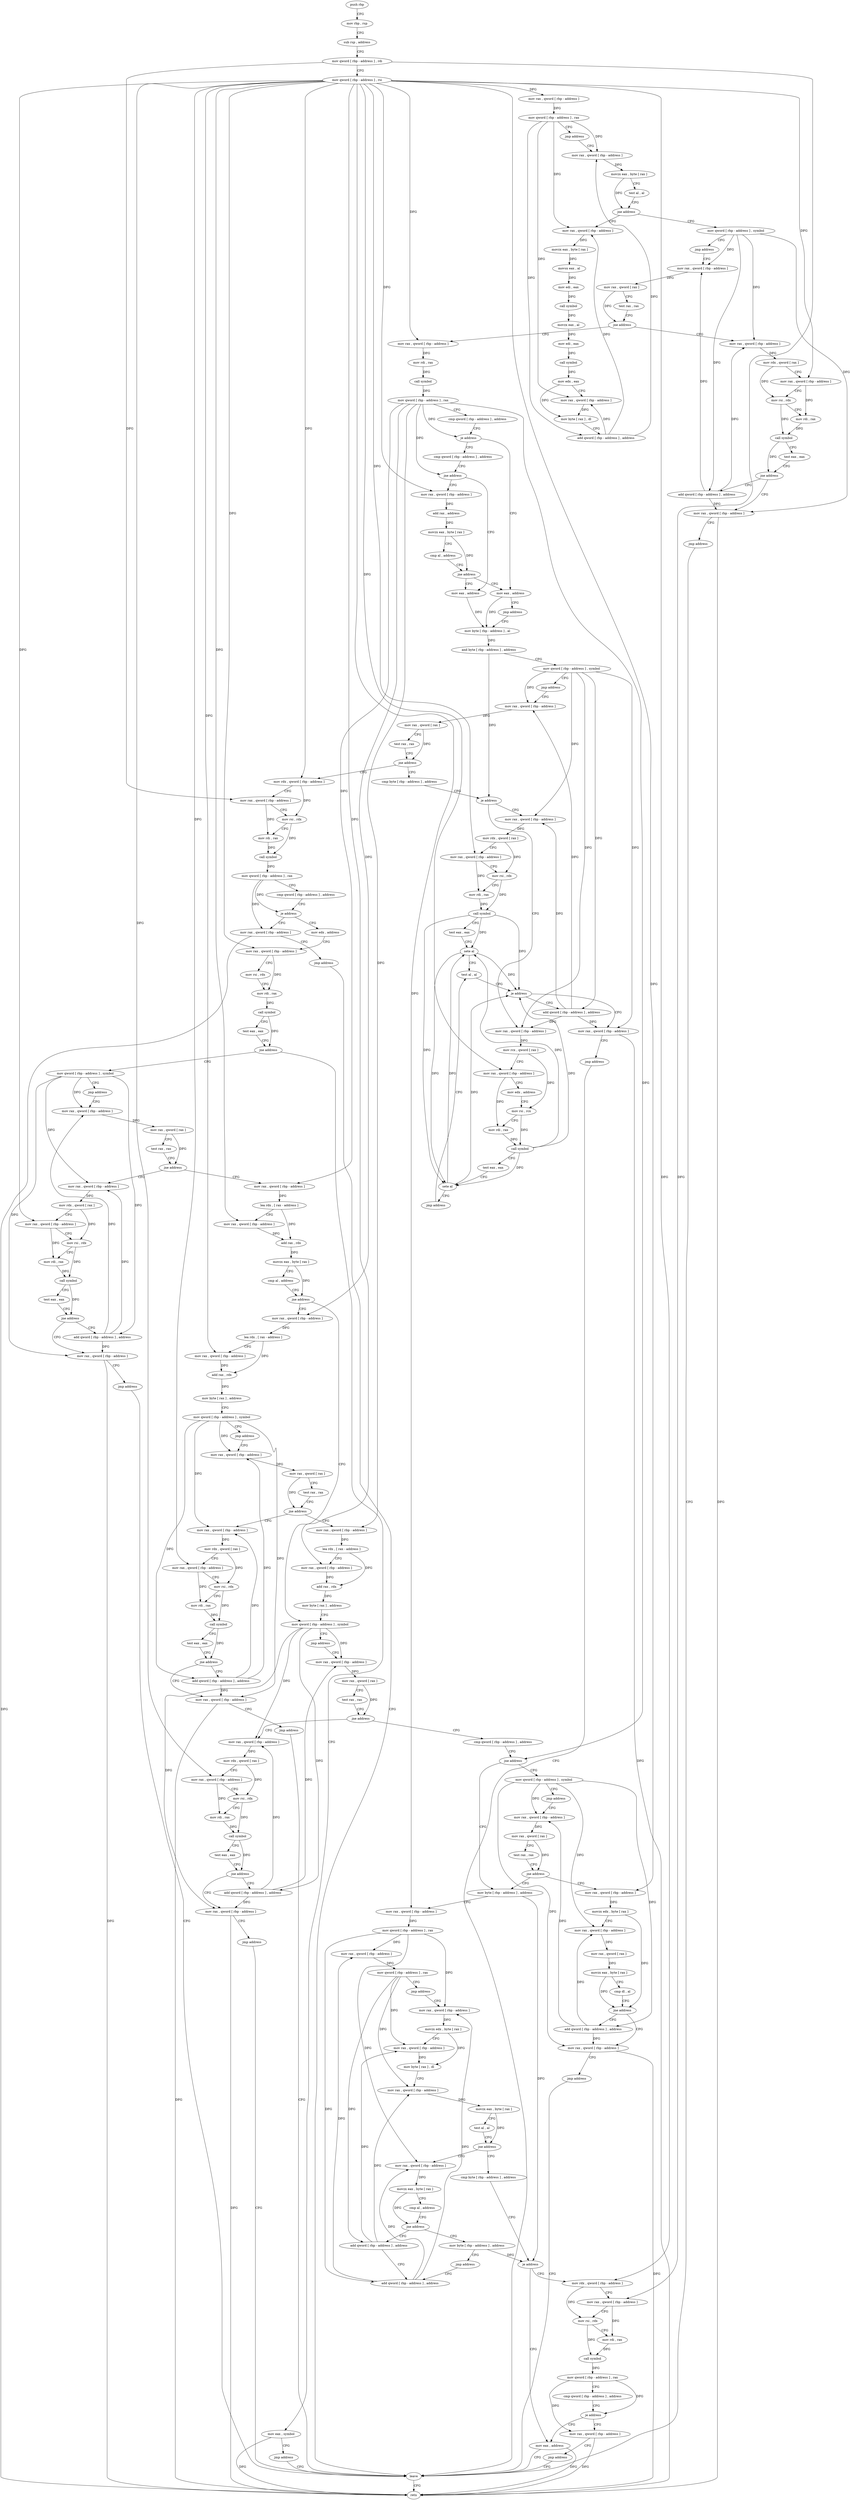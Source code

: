 digraph "func" {
"4343209" [label = "push rbp" ]
"4343210" [label = "mov rbp , rsp" ]
"4343213" [label = "sub rsp , address" ]
"4343217" [label = "mov qword [ rbp - address ] , rdi" ]
"4343221" [label = "mov qword [ rbp - address ] , rsi" ]
"4343225" [label = "mov rax , qword [ rbp - address ]" ]
"4343229" [label = "mov qword [ rbp - address ] , rax" ]
"4343233" [label = "jmp address" ]
"4343275" [label = "mov rax , qword [ rbp - address ]" ]
"4343279" [label = "movzx eax , byte [ rax ]" ]
"4343282" [label = "test al , al" ]
"4343284" [label = "jne address" ]
"4343235" [label = "mov rax , qword [ rbp - address ]" ]
"4343286" [label = "mov qword [ rbp - address ] , symbol" ]
"4343239" [label = "movzx eax , byte [ rax ]" ]
"4343242" [label = "movsx eax , al" ]
"4343245" [label = "mov edi , eax" ]
"4343247" [label = "call symbol" ]
"4343252" [label = "movzx eax , al" ]
"4343255" [label = "mov edi , eax" ]
"4343257" [label = "call symbol" ]
"4343262" [label = "mov edx , eax" ]
"4343264" [label = "mov rax , qword [ rbp - address ]" ]
"4343268" [label = "mov byte [ rax ] , dl" ]
"4343270" [label = "add qword [ rbp - address ] , address" ]
"4343294" [label = "jmp address" ]
"4343336" [label = "mov rax , qword [ rbp - address ]" ]
"4343340" [label = "mov rax , qword [ rax ]" ]
"4343343" [label = "test rax , rax" ]
"4343346" [label = "jne address" ]
"4343296" [label = "mov rax , qword [ rbp - address ]" ]
"4343348" [label = "mov rax , qword [ rbp - address ]" ]
"4343300" [label = "mov rdx , qword [ rax ]" ]
"4343303" [label = "mov rax , qword [ rbp - address ]" ]
"4343307" [label = "mov rsi , rdx" ]
"4343310" [label = "mov rdi , rax" ]
"4343313" [label = "call symbol" ]
"4343318" [label = "test eax , eax" ]
"4343320" [label = "jne address" ]
"4343331" [label = "add qword [ rbp - address ] , address" ]
"4343322" [label = "mov rax , qword [ rbp - address ]" ]
"4343352" [label = "mov rdi , rax" ]
"4343355" [label = "call symbol" ]
"4343360" [label = "mov qword [ rbp - address ] , rax" ]
"4343364" [label = "cmp qword [ rbp - address ] , address" ]
"4343369" [label = "je address" ]
"4343393" [label = "mov eax , address" ]
"4343371" [label = "cmp qword [ rbp - address ] , address" ]
"4343326" [label = "jmp address" ]
"4344020" [label = "leave" ]
"4343398" [label = "jmp address" ]
"4343405" [label = "mov byte [ rbp - address ] , al" ]
"4343376" [label = "jne address" ]
"4343400" [label = "mov eax , address" ]
"4343378" [label = "mov rax , qword [ rbp - address ]" ]
"4344021" [label = "retn" ]
"4343408" [label = "and byte [ rbp - address ] , address" ]
"4343412" [label = "mov qword [ rbp - address ] , symbol" ]
"4343420" [label = "jmp address" ]
"4343507" [label = "mov rax , qword [ rbp - address ]" ]
"4343382" [label = "add rax , address" ]
"4343386" [label = "movzx eax , byte [ rax ]" ]
"4343389" [label = "cmp al , address" ]
"4343391" [label = "jne address" ]
"4343511" [label = "mov rax , qword [ rax ]" ]
"4343514" [label = "test rax , rax" ]
"4343517" [label = "jne address" ]
"4343422" [label = "cmp byte [ rbp - address ] , address" ]
"4343519" [label = "mov rdx , qword [ rbp - address ]" ]
"4343426" [label = "je address" ]
"4343462" [label = "mov rax , qword [ rbp - address ]" ]
"4343428" [label = "mov rax , qword [ rbp - address ]" ]
"4343523" [label = "mov rax , qword [ rbp - address ]" ]
"4343527" [label = "mov rsi , rdx" ]
"4343530" [label = "mov rdi , rax" ]
"4343533" [label = "call symbol" ]
"4343538" [label = "mov qword [ rbp - address ] , rax" ]
"4343542" [label = "cmp qword [ rbp - address ] , address" ]
"4343547" [label = "je address" ]
"4343558" [label = "mov edx , address" ]
"4343549" [label = "mov rax , qword [ rbp - address ]" ]
"4343466" [label = "mov rdx , qword [ rax ]" ]
"4343469" [label = "mov rax , qword [ rbp - address ]" ]
"4343473" [label = "mov rsi , rdx" ]
"4343476" [label = "mov rdi , rax" ]
"4343479" [label = "call symbol" ]
"4343484" [label = "test eax , eax" ]
"4343486" [label = "sete al" ]
"4343489" [label = "test al , al" ]
"4343432" [label = "mov rcx , qword [ rax ]" ]
"4343435" [label = "mov rax , qword [ rbp - address ]" ]
"4343439" [label = "mov edx , address" ]
"4343444" [label = "mov rsi , rcx" ]
"4343447" [label = "mov rdi , rax" ]
"4343450" [label = "call symbol" ]
"4343455" [label = "test eax , eax" ]
"4343457" [label = "sete al" ]
"4343460" [label = "jmp address" ]
"4343563" [label = "mov rax , qword [ rbp - address ]" ]
"4343567" [label = "mov rsi , rdx" ]
"4343570" [label = "mov rdi , rax" ]
"4343573" [label = "call symbol" ]
"4343578" [label = "test eax , eax" ]
"4343580" [label = "jne address" ]
"4343592" [label = "mov qword [ rbp - address ] , symbol" ]
"4343582" [label = "mov eax , symbol" ]
"4343553" [label = "jmp address" ]
"4343502" [label = "add qword [ rbp - address ] , address" ]
"4343493" [label = "mov rax , qword [ rbp - address ]" ]
"4343497" [label = "jmp address" ]
"4343491" [label = "je address" ]
"4343600" [label = "jmp address" ]
"4343642" [label = "mov rax , qword [ rbp - address ]" ]
"4343587" [label = "jmp address" ]
"4343646" [label = "mov rax , qword [ rax ]" ]
"4343649" [label = "test rax , rax" ]
"4343652" [label = "jne address" ]
"4343602" [label = "mov rax , qword [ rbp - address ]" ]
"4343654" [label = "mov rax , qword [ rbp - address ]" ]
"4343606" [label = "mov rdx , qword [ rax ]" ]
"4343609" [label = "mov rax , qword [ rbp - address ]" ]
"4343613" [label = "mov rsi , rdx" ]
"4343616" [label = "mov rdi , rax" ]
"4343619" [label = "call symbol" ]
"4343624" [label = "test eax , eax" ]
"4343626" [label = "jne address" ]
"4343637" [label = "add qword [ rbp - address ] , address" ]
"4343628" [label = "mov rax , qword [ rbp - address ]" ]
"4343658" [label = "lea rdx , [ rax - address ]" ]
"4343662" [label = "mov rax , qword [ rbp - address ]" ]
"4343666" [label = "add rax , rdx" ]
"4343669" [label = "movzx eax , byte [ rax ]" ]
"4343672" [label = "cmp al , address" ]
"4343674" [label = "jne address" ]
"4343774" [label = "mov qword [ rbp - address ] , symbol" ]
"4343676" [label = "mov rax , qword [ rbp - address ]" ]
"4343632" [label = "jmp address" ]
"4343782" [label = "jmp address" ]
"4343824" [label = "mov rax , qword [ rbp - address ]" ]
"4343680" [label = "lea rdx , [ rax - address ]" ]
"4343684" [label = "mov rax , qword [ rbp - address ]" ]
"4343688" [label = "add rax , rdx" ]
"4343691" [label = "mov byte [ rax ] , address" ]
"4343694" [label = "mov qword [ rbp - address ] , symbol" ]
"4343702" [label = "jmp address" ]
"4343744" [label = "mov rax , qword [ rbp - address ]" ]
"4343828" [label = "mov rax , qword [ rax ]" ]
"4343831" [label = "test rax , rax" ]
"4343834" [label = "jne address" ]
"4343784" [label = "mov rax , qword [ rbp - address ]" ]
"4343836" [label = "cmp qword [ rbp - address ] , address" ]
"4343748" [label = "mov rax , qword [ rax ]" ]
"4343751" [label = "test rax , rax" ]
"4343754" [label = "jne address" ]
"4343704" [label = "mov rax , qword [ rbp - address ]" ]
"4343756" [label = "mov rax , qword [ rbp - address ]" ]
"4343788" [label = "mov rdx , qword [ rax ]" ]
"4343791" [label = "mov rax , qword [ rbp - address ]" ]
"4343795" [label = "mov rsi , rdx" ]
"4343798" [label = "mov rdi , rax" ]
"4343801" [label = "call symbol" ]
"4343806" [label = "test eax , eax" ]
"4343808" [label = "jne address" ]
"4343819" [label = "add qword [ rbp - address ] , address" ]
"4343810" [label = "mov rax , qword [ rbp - address ]" ]
"4343841" [label = "jne address" ]
"4343900" [label = "mov byte [ rbp - address ] , address" ]
"4343843" [label = "mov qword [ rbp - address ] , symbol" ]
"4343708" [label = "mov rdx , qword [ rax ]" ]
"4343711" [label = "mov rax , qword [ rbp - address ]" ]
"4343715" [label = "mov rsi , rdx" ]
"4343718" [label = "mov rdi , rax" ]
"4343721" [label = "call symbol" ]
"4343726" [label = "test eax , eax" ]
"4343728" [label = "jne address" ]
"4343739" [label = "add qword [ rbp - address ] , address" ]
"4343730" [label = "mov rax , qword [ rbp - address ]" ]
"4343760" [label = "lea rdx , [ rax - address ]" ]
"4343764" [label = "mov rax , qword [ rbp - address ]" ]
"4343768" [label = "add rax , rdx" ]
"4343771" [label = "mov byte [ rax ] , address" ]
"4343814" [label = "jmp address" ]
"4343904" [label = "mov rax , qword [ rbp - address ]" ]
"4343908" [label = "mov qword [ rbp - address ] , rax" ]
"4343912" [label = "mov rax , qword [ rbp - address ]" ]
"4343916" [label = "mov qword [ rbp - address ] , rax" ]
"4343920" [label = "jmp address" ]
"4343949" [label = "mov rax , qword [ rbp - address ]" ]
"4343851" [label = "jmp address" ]
"4343888" [label = "mov rax , qword [ rbp - address ]" ]
"4343734" [label = "jmp address" ]
"4343953" [label = "movzx edx , byte [ rax ]" ]
"4343956" [label = "mov rax , qword [ rbp - address ]" ]
"4343960" [label = "mov byte [ rax ] , dl" ]
"4343962" [label = "mov rax , qword [ rbp - address ]" ]
"4343966" [label = "movzx eax , byte [ rax ]" ]
"4343969" [label = "test al , al" ]
"4343971" [label = "jne address" ]
"4343922" [label = "mov rax , qword [ rbp - address ]" ]
"4343973" [label = "cmp byte [ rbp - address ] , address" ]
"4343892" [label = "mov rax , qword [ rax ]" ]
"4343895" [label = "test rax , rax" ]
"4343898" [label = "jne address" ]
"4343853" [label = "mov rax , qword [ rbp - address ]" ]
"4343926" [label = "movzx eax , byte [ rax ]" ]
"4343929" [label = "cmp al , address" ]
"4343931" [label = "jne address" ]
"4343939" [label = "add qword [ rbp - address ] , address" ]
"4343933" [label = "mov byte [ rbp - address ] , address" ]
"4343977" [label = "je address" ]
"4344015" [label = "mov eax , address" ]
"4343979" [label = "mov rdx , qword [ rbp - address ]" ]
"4343857" [label = "movzx edx , byte [ rax ]" ]
"4343860" [label = "mov rax , qword [ rbp - address ]" ]
"4343864" [label = "mov rax , qword [ rax ]" ]
"4343867" [label = "movzx eax , byte [ rax ]" ]
"4343870" [label = "cmp dl , al" ]
"4343872" [label = "jne address" ]
"4343883" [label = "add qword [ rbp - address ] , address" ]
"4343874" [label = "mov rax , qword [ rbp - address ]" ]
"4343944" [label = "add qword [ rbp - address ] , address" ]
"4343937" [label = "jmp address" ]
"4343983" [label = "mov rax , qword [ rbp - address ]" ]
"4343987" [label = "mov rsi , rdx" ]
"4343990" [label = "mov rdi , rax" ]
"4343993" [label = "call symbol" ]
"4343998" [label = "mov qword [ rbp - address ] , rax" ]
"4344002" [label = "cmp qword [ rbp - address ] , address" ]
"4344007" [label = "je address" ]
"4344009" [label = "mov rax , qword [ rbp - address ]" ]
"4343878" [label = "jmp address" ]
"4344013" [label = "jmp address" ]
"4343209" -> "4343210" [ label = "CFG" ]
"4343210" -> "4343213" [ label = "CFG" ]
"4343213" -> "4343217" [ label = "CFG" ]
"4343217" -> "4343221" [ label = "CFG" ]
"4343217" -> "4343523" [ label = "DFG" ]
"4343217" -> "4343983" [ label = "DFG" ]
"4343221" -> "4343225" [ label = "DFG" ]
"4343221" -> "4343303" [ label = "DFG" ]
"4343221" -> "4343348" [ label = "DFG" ]
"4343221" -> "4343378" [ label = "DFG" ]
"4343221" -> "4343519" [ label = "DFG" ]
"4343221" -> "4343469" [ label = "DFG" ]
"4343221" -> "4343435" [ label = "DFG" ]
"4343221" -> "4343563" [ label = "DFG" ]
"4343221" -> "4343609" [ label = "DFG" ]
"4343221" -> "4343662" [ label = "DFG" ]
"4343221" -> "4343684" [ label = "DFG" ]
"4343221" -> "4343791" [ label = "DFG" ]
"4343221" -> "4343711" [ label = "DFG" ]
"4343221" -> "4343764" [ label = "DFG" ]
"4343221" -> "4343904" [ label = "DFG" ]
"4343221" -> "4343853" [ label = "DFG" ]
"4343221" -> "4343979" [ label = "DFG" ]
"4343225" -> "4343229" [ label = "DFG" ]
"4343229" -> "4343233" [ label = "CFG" ]
"4343229" -> "4343275" [ label = "DFG" ]
"4343229" -> "4343235" [ label = "DFG" ]
"4343229" -> "4343264" [ label = "DFG" ]
"4343229" -> "4343270" [ label = "DFG" ]
"4343233" -> "4343275" [ label = "CFG" ]
"4343275" -> "4343279" [ label = "DFG" ]
"4343279" -> "4343282" [ label = "CFG" ]
"4343279" -> "4343284" [ label = "DFG" ]
"4343282" -> "4343284" [ label = "CFG" ]
"4343284" -> "4343235" [ label = "CFG" ]
"4343284" -> "4343286" [ label = "CFG" ]
"4343235" -> "4343239" [ label = "DFG" ]
"4343286" -> "4343294" [ label = "CFG" ]
"4343286" -> "4343336" [ label = "DFG" ]
"4343286" -> "4343296" [ label = "DFG" ]
"4343286" -> "4343331" [ label = "DFG" ]
"4343286" -> "4343322" [ label = "DFG" ]
"4343239" -> "4343242" [ label = "DFG" ]
"4343242" -> "4343245" [ label = "DFG" ]
"4343245" -> "4343247" [ label = "DFG" ]
"4343247" -> "4343252" [ label = "DFG" ]
"4343252" -> "4343255" [ label = "DFG" ]
"4343255" -> "4343257" [ label = "DFG" ]
"4343257" -> "4343262" [ label = "DFG" ]
"4343262" -> "4343264" [ label = "CFG" ]
"4343262" -> "4343268" [ label = "DFG" ]
"4343264" -> "4343268" [ label = "DFG" ]
"4343268" -> "4343270" [ label = "CFG" ]
"4343270" -> "4343275" [ label = "DFG" ]
"4343270" -> "4343235" [ label = "DFG" ]
"4343270" -> "4343264" [ label = "DFG" ]
"4343294" -> "4343336" [ label = "CFG" ]
"4343336" -> "4343340" [ label = "DFG" ]
"4343340" -> "4343343" [ label = "CFG" ]
"4343340" -> "4343346" [ label = "DFG" ]
"4343343" -> "4343346" [ label = "CFG" ]
"4343346" -> "4343296" [ label = "CFG" ]
"4343346" -> "4343348" [ label = "CFG" ]
"4343296" -> "4343300" [ label = "DFG" ]
"4343348" -> "4343352" [ label = "DFG" ]
"4343300" -> "4343303" [ label = "CFG" ]
"4343300" -> "4343307" [ label = "DFG" ]
"4343303" -> "4343307" [ label = "CFG" ]
"4343303" -> "4343310" [ label = "DFG" ]
"4343307" -> "4343310" [ label = "CFG" ]
"4343307" -> "4343313" [ label = "DFG" ]
"4343310" -> "4343313" [ label = "DFG" ]
"4343313" -> "4343318" [ label = "CFG" ]
"4343313" -> "4343320" [ label = "DFG" ]
"4343318" -> "4343320" [ label = "CFG" ]
"4343320" -> "4343331" [ label = "CFG" ]
"4343320" -> "4343322" [ label = "CFG" ]
"4343331" -> "4343336" [ label = "DFG" ]
"4343331" -> "4343296" [ label = "DFG" ]
"4343331" -> "4343322" [ label = "DFG" ]
"4343322" -> "4343326" [ label = "CFG" ]
"4343322" -> "4344021" [ label = "DFG" ]
"4343352" -> "4343355" [ label = "DFG" ]
"4343355" -> "4343360" [ label = "DFG" ]
"4343360" -> "4343364" [ label = "CFG" ]
"4343360" -> "4343369" [ label = "DFG" ]
"4343360" -> "4343376" [ label = "DFG" ]
"4343360" -> "4343654" [ label = "DFG" ]
"4343360" -> "4343676" [ label = "DFG" ]
"4343360" -> "4343841" [ label = "DFG" ]
"4343360" -> "4343756" [ label = "DFG" ]
"4343364" -> "4343369" [ label = "CFG" ]
"4343369" -> "4343393" [ label = "CFG" ]
"4343369" -> "4343371" [ label = "CFG" ]
"4343393" -> "4343398" [ label = "CFG" ]
"4343393" -> "4343405" [ label = "DFG" ]
"4343371" -> "4343376" [ label = "CFG" ]
"4343326" -> "4344020" [ label = "CFG" ]
"4344020" -> "4344021" [ label = "CFG" ]
"4343398" -> "4343405" [ label = "CFG" ]
"4343405" -> "4343408" [ label = "DFG" ]
"4343376" -> "4343400" [ label = "CFG" ]
"4343376" -> "4343378" [ label = "CFG" ]
"4343400" -> "4343405" [ label = "DFG" ]
"4343378" -> "4343382" [ label = "DFG" ]
"4343408" -> "4343412" [ label = "CFG" ]
"4343408" -> "4343426" [ label = "DFG" ]
"4343412" -> "4343420" [ label = "CFG" ]
"4343412" -> "4343507" [ label = "DFG" ]
"4343412" -> "4343462" [ label = "DFG" ]
"4343412" -> "4343428" [ label = "DFG" ]
"4343412" -> "4343502" [ label = "DFG" ]
"4343412" -> "4343493" [ label = "DFG" ]
"4343420" -> "4343507" [ label = "CFG" ]
"4343507" -> "4343511" [ label = "DFG" ]
"4343382" -> "4343386" [ label = "DFG" ]
"4343386" -> "4343389" [ label = "CFG" ]
"4343386" -> "4343391" [ label = "DFG" ]
"4343389" -> "4343391" [ label = "CFG" ]
"4343391" -> "4343400" [ label = "CFG" ]
"4343391" -> "4343393" [ label = "CFG" ]
"4343511" -> "4343514" [ label = "CFG" ]
"4343511" -> "4343517" [ label = "DFG" ]
"4343514" -> "4343517" [ label = "CFG" ]
"4343517" -> "4343422" [ label = "CFG" ]
"4343517" -> "4343519" [ label = "CFG" ]
"4343422" -> "4343426" [ label = "CFG" ]
"4343519" -> "4343523" [ label = "CFG" ]
"4343519" -> "4343527" [ label = "DFG" ]
"4343426" -> "4343462" [ label = "CFG" ]
"4343426" -> "4343428" [ label = "CFG" ]
"4343462" -> "4343466" [ label = "DFG" ]
"4343428" -> "4343432" [ label = "DFG" ]
"4343523" -> "4343527" [ label = "CFG" ]
"4343523" -> "4343530" [ label = "DFG" ]
"4343527" -> "4343530" [ label = "CFG" ]
"4343527" -> "4343533" [ label = "DFG" ]
"4343530" -> "4343533" [ label = "DFG" ]
"4343533" -> "4343538" [ label = "DFG" ]
"4343538" -> "4343542" [ label = "CFG" ]
"4343538" -> "4343547" [ label = "DFG" ]
"4343538" -> "4343549" [ label = "DFG" ]
"4343542" -> "4343547" [ label = "CFG" ]
"4343547" -> "4343558" [ label = "CFG" ]
"4343547" -> "4343549" [ label = "CFG" ]
"4343558" -> "4343563" [ label = "CFG" ]
"4343549" -> "4343553" [ label = "CFG" ]
"4343549" -> "4344021" [ label = "DFG" ]
"4343466" -> "4343469" [ label = "CFG" ]
"4343466" -> "4343473" [ label = "DFG" ]
"4343469" -> "4343473" [ label = "CFG" ]
"4343469" -> "4343476" [ label = "DFG" ]
"4343473" -> "4343476" [ label = "CFG" ]
"4343473" -> "4343479" [ label = "DFG" ]
"4343476" -> "4343479" [ label = "DFG" ]
"4343479" -> "4343484" [ label = "CFG" ]
"4343479" -> "4343486" [ label = "DFG" ]
"4343479" -> "4343457" [ label = "DFG" ]
"4343479" -> "4343491" [ label = "DFG" ]
"4343484" -> "4343486" [ label = "CFG" ]
"4343486" -> "4343489" [ label = "CFG" ]
"4343486" -> "4343457" [ label = "DFG" ]
"4343486" -> "4343491" [ label = "DFG" ]
"4343489" -> "4343491" [ label = "CFG" ]
"4343432" -> "4343435" [ label = "CFG" ]
"4343432" -> "4343444" [ label = "DFG" ]
"4343435" -> "4343439" [ label = "CFG" ]
"4343435" -> "4343447" [ label = "DFG" ]
"4343439" -> "4343444" [ label = "CFG" ]
"4343444" -> "4343447" [ label = "CFG" ]
"4343444" -> "4343450" [ label = "DFG" ]
"4343447" -> "4343450" [ label = "DFG" ]
"4343450" -> "4343455" [ label = "CFG" ]
"4343450" -> "4343486" [ label = "DFG" ]
"4343450" -> "4343457" [ label = "DFG" ]
"4343450" -> "4343491" [ label = "DFG" ]
"4343455" -> "4343457" [ label = "CFG" ]
"4343457" -> "4343460" [ label = "CFG" ]
"4343457" -> "4343486" [ label = "DFG" ]
"4343457" -> "4343491" [ label = "DFG" ]
"4343460" -> "4343489" [ label = "CFG" ]
"4343563" -> "4343567" [ label = "CFG" ]
"4343563" -> "4343570" [ label = "DFG" ]
"4343567" -> "4343570" [ label = "CFG" ]
"4343570" -> "4343573" [ label = "DFG" ]
"4343573" -> "4343578" [ label = "CFG" ]
"4343573" -> "4343580" [ label = "DFG" ]
"4343578" -> "4343580" [ label = "CFG" ]
"4343580" -> "4343592" [ label = "CFG" ]
"4343580" -> "4343582" [ label = "CFG" ]
"4343592" -> "4343600" [ label = "CFG" ]
"4343592" -> "4343642" [ label = "DFG" ]
"4343592" -> "4343602" [ label = "DFG" ]
"4343592" -> "4343637" [ label = "DFG" ]
"4343592" -> "4343628" [ label = "DFG" ]
"4343582" -> "4343587" [ label = "CFG" ]
"4343582" -> "4344021" [ label = "DFG" ]
"4343553" -> "4344020" [ label = "CFG" ]
"4343502" -> "4343507" [ label = "DFG" ]
"4343502" -> "4343462" [ label = "DFG" ]
"4343502" -> "4343428" [ label = "DFG" ]
"4343502" -> "4343493" [ label = "DFG" ]
"4343493" -> "4343497" [ label = "CFG" ]
"4343493" -> "4344021" [ label = "DFG" ]
"4343497" -> "4344020" [ label = "CFG" ]
"4343491" -> "4343502" [ label = "CFG" ]
"4343491" -> "4343493" [ label = "CFG" ]
"4343600" -> "4343642" [ label = "CFG" ]
"4343642" -> "4343646" [ label = "DFG" ]
"4343587" -> "4344020" [ label = "CFG" ]
"4343646" -> "4343649" [ label = "CFG" ]
"4343646" -> "4343652" [ label = "DFG" ]
"4343649" -> "4343652" [ label = "CFG" ]
"4343652" -> "4343602" [ label = "CFG" ]
"4343652" -> "4343654" [ label = "CFG" ]
"4343602" -> "4343606" [ label = "DFG" ]
"4343654" -> "4343658" [ label = "DFG" ]
"4343606" -> "4343609" [ label = "CFG" ]
"4343606" -> "4343613" [ label = "DFG" ]
"4343609" -> "4343613" [ label = "CFG" ]
"4343609" -> "4343616" [ label = "DFG" ]
"4343613" -> "4343616" [ label = "CFG" ]
"4343613" -> "4343619" [ label = "DFG" ]
"4343616" -> "4343619" [ label = "DFG" ]
"4343619" -> "4343624" [ label = "CFG" ]
"4343619" -> "4343626" [ label = "DFG" ]
"4343624" -> "4343626" [ label = "CFG" ]
"4343626" -> "4343637" [ label = "CFG" ]
"4343626" -> "4343628" [ label = "CFG" ]
"4343637" -> "4343642" [ label = "DFG" ]
"4343637" -> "4343602" [ label = "DFG" ]
"4343637" -> "4343628" [ label = "DFG" ]
"4343628" -> "4343632" [ label = "CFG" ]
"4343628" -> "4344021" [ label = "DFG" ]
"4343658" -> "4343662" [ label = "CFG" ]
"4343658" -> "4343666" [ label = "DFG" ]
"4343662" -> "4343666" [ label = "DFG" ]
"4343666" -> "4343669" [ label = "DFG" ]
"4343669" -> "4343672" [ label = "CFG" ]
"4343669" -> "4343674" [ label = "DFG" ]
"4343672" -> "4343674" [ label = "CFG" ]
"4343674" -> "4343774" [ label = "CFG" ]
"4343674" -> "4343676" [ label = "CFG" ]
"4343774" -> "4343782" [ label = "CFG" ]
"4343774" -> "4343824" [ label = "DFG" ]
"4343774" -> "4343784" [ label = "DFG" ]
"4343774" -> "4343819" [ label = "DFG" ]
"4343774" -> "4343810" [ label = "DFG" ]
"4343676" -> "4343680" [ label = "DFG" ]
"4343632" -> "4344020" [ label = "CFG" ]
"4343782" -> "4343824" [ label = "CFG" ]
"4343824" -> "4343828" [ label = "DFG" ]
"4343680" -> "4343684" [ label = "CFG" ]
"4343680" -> "4343688" [ label = "DFG" ]
"4343684" -> "4343688" [ label = "DFG" ]
"4343688" -> "4343691" [ label = "DFG" ]
"4343691" -> "4343694" [ label = "CFG" ]
"4343694" -> "4343702" [ label = "CFG" ]
"4343694" -> "4343744" [ label = "DFG" ]
"4343694" -> "4343704" [ label = "DFG" ]
"4343694" -> "4343739" [ label = "DFG" ]
"4343694" -> "4343730" [ label = "DFG" ]
"4343702" -> "4343744" [ label = "CFG" ]
"4343744" -> "4343748" [ label = "DFG" ]
"4343828" -> "4343831" [ label = "CFG" ]
"4343828" -> "4343834" [ label = "DFG" ]
"4343831" -> "4343834" [ label = "CFG" ]
"4343834" -> "4343784" [ label = "CFG" ]
"4343834" -> "4343836" [ label = "CFG" ]
"4343784" -> "4343788" [ label = "DFG" ]
"4343836" -> "4343841" [ label = "CFG" ]
"4343748" -> "4343751" [ label = "CFG" ]
"4343748" -> "4343754" [ label = "DFG" ]
"4343751" -> "4343754" [ label = "CFG" ]
"4343754" -> "4343704" [ label = "CFG" ]
"4343754" -> "4343756" [ label = "CFG" ]
"4343704" -> "4343708" [ label = "DFG" ]
"4343756" -> "4343760" [ label = "DFG" ]
"4343788" -> "4343791" [ label = "CFG" ]
"4343788" -> "4343795" [ label = "DFG" ]
"4343791" -> "4343795" [ label = "CFG" ]
"4343791" -> "4343798" [ label = "DFG" ]
"4343795" -> "4343798" [ label = "CFG" ]
"4343795" -> "4343801" [ label = "DFG" ]
"4343798" -> "4343801" [ label = "DFG" ]
"4343801" -> "4343806" [ label = "CFG" ]
"4343801" -> "4343808" [ label = "DFG" ]
"4343806" -> "4343808" [ label = "CFG" ]
"4343808" -> "4343819" [ label = "CFG" ]
"4343808" -> "4343810" [ label = "CFG" ]
"4343819" -> "4343824" [ label = "DFG" ]
"4343819" -> "4343784" [ label = "DFG" ]
"4343819" -> "4343810" [ label = "DFG" ]
"4343810" -> "4343814" [ label = "CFG" ]
"4343810" -> "4344021" [ label = "DFG" ]
"4343841" -> "4343900" [ label = "CFG" ]
"4343841" -> "4343843" [ label = "CFG" ]
"4343900" -> "4343904" [ label = "CFG" ]
"4343900" -> "4343977" [ label = "DFG" ]
"4343843" -> "4343851" [ label = "CFG" ]
"4343843" -> "4343888" [ label = "DFG" ]
"4343843" -> "4343860" [ label = "DFG" ]
"4343843" -> "4343883" [ label = "DFG" ]
"4343843" -> "4343874" [ label = "DFG" ]
"4343708" -> "4343711" [ label = "CFG" ]
"4343708" -> "4343715" [ label = "DFG" ]
"4343711" -> "4343715" [ label = "CFG" ]
"4343711" -> "4343718" [ label = "DFG" ]
"4343715" -> "4343718" [ label = "CFG" ]
"4343715" -> "4343721" [ label = "DFG" ]
"4343718" -> "4343721" [ label = "DFG" ]
"4343721" -> "4343726" [ label = "CFG" ]
"4343721" -> "4343728" [ label = "DFG" ]
"4343726" -> "4343728" [ label = "CFG" ]
"4343728" -> "4343739" [ label = "CFG" ]
"4343728" -> "4343730" [ label = "CFG" ]
"4343739" -> "4343744" [ label = "DFG" ]
"4343739" -> "4343704" [ label = "DFG" ]
"4343739" -> "4343730" [ label = "DFG" ]
"4343730" -> "4343734" [ label = "CFG" ]
"4343730" -> "4344021" [ label = "DFG" ]
"4343760" -> "4343764" [ label = "CFG" ]
"4343760" -> "4343768" [ label = "DFG" ]
"4343764" -> "4343768" [ label = "DFG" ]
"4343768" -> "4343771" [ label = "DFG" ]
"4343771" -> "4343774" [ label = "CFG" ]
"4343814" -> "4344020" [ label = "CFG" ]
"4343904" -> "4343908" [ label = "DFG" ]
"4343908" -> "4343912" [ label = "DFG" ]
"4343908" -> "4343949" [ label = "DFG" ]
"4343908" -> "4343922" [ label = "DFG" ]
"4343908" -> "4343944" [ label = "DFG" ]
"4343912" -> "4343916" [ label = "DFG" ]
"4343916" -> "4343920" [ label = "CFG" ]
"4343916" -> "4343956" [ label = "DFG" ]
"4343916" -> "4343962" [ label = "DFG" ]
"4343916" -> "4343939" [ label = "DFG" ]
"4343920" -> "4343949" [ label = "CFG" ]
"4343949" -> "4343953" [ label = "DFG" ]
"4343851" -> "4343888" [ label = "CFG" ]
"4343888" -> "4343892" [ label = "DFG" ]
"4343734" -> "4344020" [ label = "CFG" ]
"4343953" -> "4343956" [ label = "CFG" ]
"4343953" -> "4343960" [ label = "DFG" ]
"4343956" -> "4343960" [ label = "DFG" ]
"4343960" -> "4343962" [ label = "CFG" ]
"4343962" -> "4343966" [ label = "DFG" ]
"4343966" -> "4343969" [ label = "CFG" ]
"4343966" -> "4343971" [ label = "DFG" ]
"4343969" -> "4343971" [ label = "CFG" ]
"4343971" -> "4343922" [ label = "CFG" ]
"4343971" -> "4343973" [ label = "CFG" ]
"4343922" -> "4343926" [ label = "DFG" ]
"4343973" -> "4343977" [ label = "CFG" ]
"4343892" -> "4343895" [ label = "CFG" ]
"4343892" -> "4343898" [ label = "DFG" ]
"4343895" -> "4343898" [ label = "CFG" ]
"4343898" -> "4343853" [ label = "CFG" ]
"4343898" -> "4343900" [ label = "CFG" ]
"4343853" -> "4343857" [ label = "DFG" ]
"4343926" -> "4343929" [ label = "CFG" ]
"4343926" -> "4343931" [ label = "DFG" ]
"4343929" -> "4343931" [ label = "CFG" ]
"4343931" -> "4343939" [ label = "CFG" ]
"4343931" -> "4343933" [ label = "CFG" ]
"4343939" -> "4343944" [ label = "CFG" ]
"4343939" -> "4343956" [ label = "DFG" ]
"4343939" -> "4343962" [ label = "DFG" ]
"4343933" -> "4343937" [ label = "CFG" ]
"4343933" -> "4343977" [ label = "DFG" ]
"4343977" -> "4344015" [ label = "CFG" ]
"4343977" -> "4343979" [ label = "CFG" ]
"4344015" -> "4344020" [ label = "CFG" ]
"4344015" -> "4344021" [ label = "DFG" ]
"4343979" -> "4343983" [ label = "CFG" ]
"4343979" -> "4343987" [ label = "DFG" ]
"4343857" -> "4343860" [ label = "CFG" ]
"4343857" -> "4343872" [ label = "DFG" ]
"4343860" -> "4343864" [ label = "DFG" ]
"4343864" -> "4343867" [ label = "DFG" ]
"4343867" -> "4343870" [ label = "CFG" ]
"4343867" -> "4343872" [ label = "DFG" ]
"4343870" -> "4343872" [ label = "CFG" ]
"4343872" -> "4343883" [ label = "CFG" ]
"4343872" -> "4343874" [ label = "CFG" ]
"4343883" -> "4343888" [ label = "DFG" ]
"4343883" -> "4343860" [ label = "DFG" ]
"4343883" -> "4343874" [ label = "DFG" ]
"4343874" -> "4343878" [ label = "CFG" ]
"4343874" -> "4344021" [ label = "DFG" ]
"4343944" -> "4343949" [ label = "DFG" ]
"4343944" -> "4343912" [ label = "DFG" ]
"4343944" -> "4343922" [ label = "DFG" ]
"4343937" -> "4343944" [ label = "CFG" ]
"4343983" -> "4343987" [ label = "CFG" ]
"4343983" -> "4343990" [ label = "DFG" ]
"4343987" -> "4343990" [ label = "CFG" ]
"4343987" -> "4343993" [ label = "DFG" ]
"4343990" -> "4343993" [ label = "DFG" ]
"4343993" -> "4343998" [ label = "DFG" ]
"4343998" -> "4344002" [ label = "CFG" ]
"4343998" -> "4344007" [ label = "DFG" ]
"4343998" -> "4344009" [ label = "DFG" ]
"4344002" -> "4344007" [ label = "CFG" ]
"4344007" -> "4344015" [ label = "CFG" ]
"4344007" -> "4344009" [ label = "CFG" ]
"4344009" -> "4344013" [ label = "CFG" ]
"4344009" -> "4344021" [ label = "DFG" ]
"4343878" -> "4344020" [ label = "CFG" ]
"4344013" -> "4344020" [ label = "CFG" ]
}
